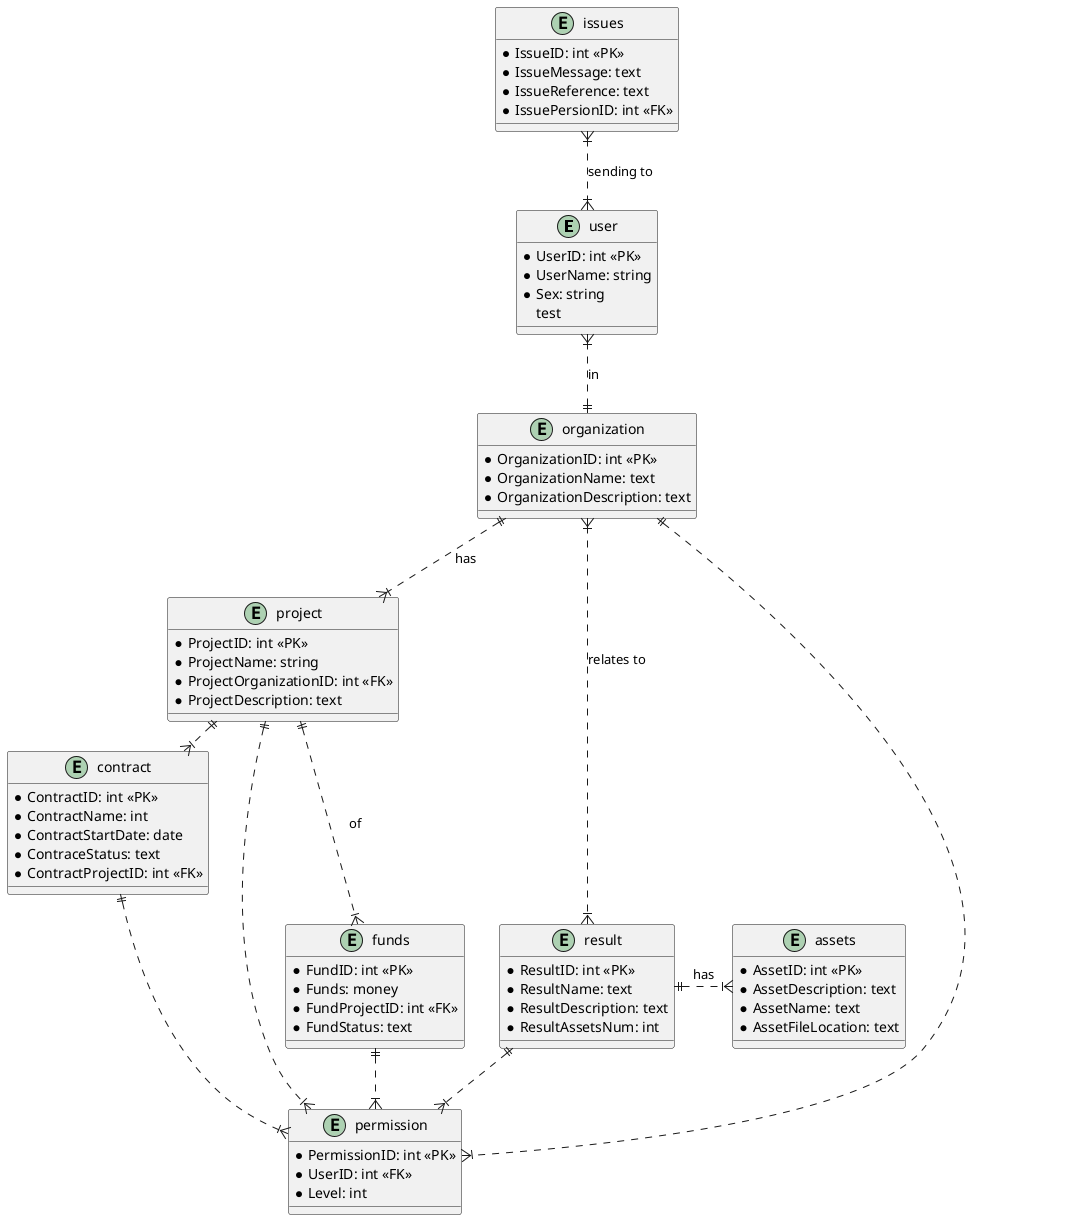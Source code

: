 @startuml ERD basic
'!theme bluegray
entity user{
	* UserID: int <<PK>>
	* UserName: string
	* Sex: string
	' todo: more datas to be add
	test
}
entity permission {
	* PermissionID: int <<PK>>
	* UserID: int <<FK>>
	* Level: int
}

entity project{
	* ProjectID: int <<PK>>
	* ProjectName: string
	* ProjectOrganizationID: int <<FK>>
	* ProjectDescription: text
}

entity organization{
	* OrganizationID: int <<PK>>
	* OrganizationName: text
	* OrganizationDescription: text
}
entity contract{
	* ContractID: int <<PK>>
	* ContractName: int
	* ContractStartDate: date 
	* ContraceStatus: text 
	* ContractProjectID: int <<FK>>
}
entity issues{
	* IssueID: int <<PK>>
	* IssueMessage: text
	* IssueReference: text
	* IssuePersionID: int <<FK>>
}
entity funds{
	* FundID: int <<PK>>
	* Funds: money 
	* FundProjectID: int <<FK>>
	* FundStatus: text
}
entity result{
	* ResultID: int <<PK>>
	* ResultName: text
	* ResultDescription: text
	* ResultAssetsNum: int
	
	
}

entity assets {
	* AssetID: int <<PK>>
	* AssetDescription: text
	* AssetName: text
	* AssetFileLocation: text
}

'note
'project::ProjectOrganizationID ...* organization::OrganizationID
'contract::ContractProjectID ...* project::ProjectID

user }|.down.|| organization : in
project }|.left.|| organization: has
contract  }|.left.|| project: has
issues  }|.down.|{  user: sending to
funds  }|.up.||  project: of
result  }|.up..|{ organization: relates to
result ||.right.|{ assets: has
organization ||..|{ permission
project ||..|{ permission
contract ||..|{ permission
funds ||..|{ permission
result ||..|{ permission
@enduml